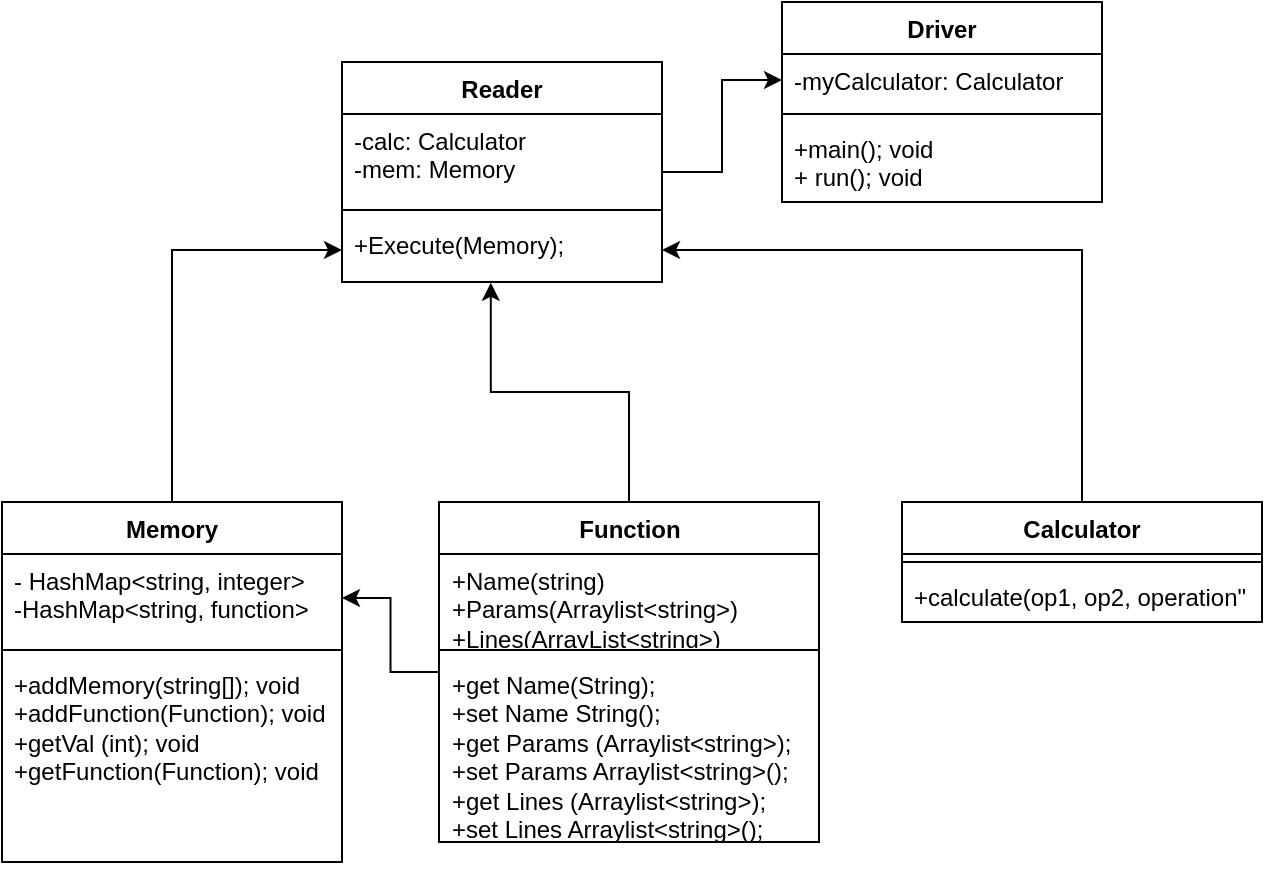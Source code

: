 <mxfile version="21.1.1" type="device" pages="2">
  <diagram name="Página-1" id="CjRDHhfnRqTnjLJ7F_zT">
    <mxGraphModel dx="1009" dy="573" grid="1" gridSize="10" guides="1" tooltips="1" connect="1" arrows="1" fold="1" page="1" pageScale="1" pageWidth="827" pageHeight="1169" math="0" shadow="0">
      <root>
        <mxCell id="0" />
        <mxCell id="1" parent="0" />
        <mxCell id="ZktP0E9Bk82G-BlUFBAO-1" value="Driver" style="swimlane;fontStyle=1;align=center;verticalAlign=top;childLayout=stackLayout;horizontal=1;startSize=26;horizontalStack=0;resizeParent=1;resizeParentMax=0;resizeLast=0;collapsible=1;marginBottom=0;whiteSpace=wrap;html=1;" parent="1" vertex="1">
          <mxGeometry x="490" y="20" width="160" height="100" as="geometry" />
        </mxCell>
        <mxCell id="ZktP0E9Bk82G-BlUFBAO-2" value="-myCalculator: Calculator" style="text;strokeColor=none;fillColor=none;align=left;verticalAlign=top;spacingLeft=4;spacingRight=4;overflow=hidden;rotatable=0;points=[[0,0.5],[1,0.5]];portConstraint=eastwest;whiteSpace=wrap;html=1;" parent="ZktP0E9Bk82G-BlUFBAO-1" vertex="1">
          <mxGeometry y="26" width="160" height="26" as="geometry" />
        </mxCell>
        <mxCell id="ZktP0E9Bk82G-BlUFBAO-3" value="" style="line;strokeWidth=1;fillColor=none;align=left;verticalAlign=middle;spacingTop=-1;spacingLeft=3;spacingRight=3;rotatable=0;labelPosition=right;points=[];portConstraint=eastwest;strokeColor=inherit;" parent="ZktP0E9Bk82G-BlUFBAO-1" vertex="1">
          <mxGeometry y="52" width="160" height="8" as="geometry" />
        </mxCell>
        <mxCell id="ZktP0E9Bk82G-BlUFBAO-4" value="+main(); void&lt;br&gt;+ run(); void" style="text;strokeColor=none;fillColor=none;align=left;verticalAlign=top;spacingLeft=4;spacingRight=4;overflow=hidden;rotatable=0;points=[[0,0.5],[1,0.5]];portConstraint=eastwest;whiteSpace=wrap;html=1;" parent="ZktP0E9Bk82G-BlUFBAO-1" vertex="1">
          <mxGeometry y="60" width="160" height="40" as="geometry" />
        </mxCell>
        <mxCell id="ZktP0E9Bk82G-BlUFBAO-44" style="edgeStyle=orthogonalEdgeStyle;rounded=0;orthogonalLoop=1;jettySize=auto;html=1;entryX=1;entryY=0.5;entryDx=0;entryDy=0;" parent="1" source="ZktP0E9Bk82G-BlUFBAO-5" target="ZktP0E9Bk82G-BlUFBAO-16" edge="1">
          <mxGeometry relative="1" as="geometry" />
        </mxCell>
        <mxCell id="ZktP0E9Bk82G-BlUFBAO-5" value="Calculator" style="swimlane;fontStyle=1;align=center;verticalAlign=top;childLayout=stackLayout;horizontal=1;startSize=26;horizontalStack=0;resizeParent=1;resizeParentMax=0;resizeLast=0;collapsible=1;marginBottom=0;whiteSpace=wrap;html=1;" parent="1" vertex="1">
          <mxGeometry x="550" y="270" width="180" height="60" as="geometry" />
        </mxCell>
        <mxCell id="ZktP0E9Bk82G-BlUFBAO-7" value="" style="line;strokeWidth=1;fillColor=none;align=left;verticalAlign=middle;spacingTop=-1;spacingLeft=3;spacingRight=3;rotatable=0;labelPosition=right;points=[];portConstraint=eastwest;strokeColor=inherit;" parent="ZktP0E9Bk82G-BlUFBAO-5" vertex="1">
          <mxGeometry y="26" width="180" height="8" as="geometry" />
        </mxCell>
        <mxCell id="ZktP0E9Bk82G-BlUFBAO-8" value="+calculate(op1, op2, operation&quot;" style="text;strokeColor=none;fillColor=none;align=left;verticalAlign=top;spacingLeft=4;spacingRight=4;overflow=hidden;rotatable=0;points=[[0,0.5],[1,0.5]];portConstraint=eastwest;whiteSpace=wrap;html=1;" parent="ZktP0E9Bk82G-BlUFBAO-5" vertex="1">
          <mxGeometry y="34" width="180" height="26" as="geometry" />
        </mxCell>
        <mxCell id="ZktP0E9Bk82G-BlUFBAO-42" style="edgeStyle=orthogonalEdgeStyle;rounded=0;orthogonalLoop=1;jettySize=auto;html=1;entryX=0;entryY=0.5;entryDx=0;entryDy=0;" parent="1" source="ZktP0E9Bk82G-BlUFBAO-9" target="ZktP0E9Bk82G-BlUFBAO-16" edge="1">
          <mxGeometry relative="1" as="geometry" />
        </mxCell>
        <mxCell id="ZktP0E9Bk82G-BlUFBAO-9" value="Memory" style="swimlane;fontStyle=1;align=center;verticalAlign=top;childLayout=stackLayout;horizontal=1;startSize=26;horizontalStack=0;resizeParent=1;resizeParentMax=0;resizeLast=0;collapsible=1;marginBottom=0;whiteSpace=wrap;html=1;" parent="1" vertex="1">
          <mxGeometry x="100" y="270" width="170" height="180" as="geometry" />
        </mxCell>
        <mxCell id="ZktP0E9Bk82G-BlUFBAO-10" value="-&amp;nbsp;HashMap&amp;lt;string, integer&amp;gt;&lt;br&gt;-HashMap&amp;lt;string, function&amp;gt;" style="text;strokeColor=none;fillColor=none;align=left;verticalAlign=top;spacingLeft=4;spacingRight=4;overflow=hidden;rotatable=0;points=[[0,0.5],[1,0.5]];portConstraint=eastwest;whiteSpace=wrap;html=1;" parent="ZktP0E9Bk82G-BlUFBAO-9" vertex="1">
          <mxGeometry y="26" width="170" height="44" as="geometry" />
        </mxCell>
        <mxCell id="ZktP0E9Bk82G-BlUFBAO-11" value="" style="line;strokeWidth=1;fillColor=none;align=left;verticalAlign=middle;spacingTop=-1;spacingLeft=3;spacingRight=3;rotatable=0;labelPosition=right;points=[];portConstraint=eastwest;strokeColor=inherit;" parent="ZktP0E9Bk82G-BlUFBAO-9" vertex="1">
          <mxGeometry y="70" width="170" height="8" as="geometry" />
        </mxCell>
        <mxCell id="ZktP0E9Bk82G-BlUFBAO-12" value="+addMemory(string[]); void&lt;br&gt;+addFunction(Function); void&lt;br&gt;+getVal (int); void&lt;br&gt;+getFunction(Function); void" style="text;strokeColor=none;fillColor=none;align=left;verticalAlign=top;spacingLeft=4;spacingRight=4;overflow=hidden;rotatable=0;points=[[0,0.5],[1,0.5]];portConstraint=eastwest;whiteSpace=wrap;html=1;" parent="ZktP0E9Bk82G-BlUFBAO-9" vertex="1">
          <mxGeometry y="78" width="170" height="102" as="geometry" />
        </mxCell>
        <mxCell id="ZktP0E9Bk82G-BlUFBAO-41" style="edgeStyle=orthogonalEdgeStyle;rounded=0;orthogonalLoop=1;jettySize=auto;html=1;entryX=0;entryY=0.5;entryDx=0;entryDy=0;" parent="1" source="ZktP0E9Bk82G-BlUFBAO-13" target="ZktP0E9Bk82G-BlUFBAO-2" edge="1">
          <mxGeometry relative="1" as="geometry" />
        </mxCell>
        <mxCell id="ZktP0E9Bk82G-BlUFBAO-13" value="Reader" style="swimlane;fontStyle=1;align=center;verticalAlign=top;childLayout=stackLayout;horizontal=1;startSize=26;horizontalStack=0;resizeParent=1;resizeParentMax=0;resizeLast=0;collapsible=1;marginBottom=0;whiteSpace=wrap;html=1;" parent="1" vertex="1">
          <mxGeometry x="270" y="50" width="160" height="110" as="geometry" />
        </mxCell>
        <mxCell id="ZktP0E9Bk82G-BlUFBAO-14" value="-calc: Calculator&lt;br&gt;-mem: Memory" style="text;strokeColor=none;fillColor=none;align=left;verticalAlign=top;spacingLeft=4;spacingRight=4;overflow=hidden;rotatable=0;points=[[0,0.5],[1,0.5]];portConstraint=eastwest;whiteSpace=wrap;html=1;" parent="ZktP0E9Bk82G-BlUFBAO-13" vertex="1">
          <mxGeometry y="26" width="160" height="44" as="geometry" />
        </mxCell>
        <mxCell id="ZktP0E9Bk82G-BlUFBAO-15" value="" style="line;strokeWidth=1;fillColor=none;align=left;verticalAlign=middle;spacingTop=-1;spacingLeft=3;spacingRight=3;rotatable=0;labelPosition=right;points=[];portConstraint=eastwest;strokeColor=inherit;" parent="ZktP0E9Bk82G-BlUFBAO-13" vertex="1">
          <mxGeometry y="70" width="160" height="8" as="geometry" />
        </mxCell>
        <mxCell id="ZktP0E9Bk82G-BlUFBAO-16" value="+Execute(Memory);&amp;nbsp;" style="text;strokeColor=none;fillColor=none;align=left;verticalAlign=top;spacingLeft=4;spacingRight=4;overflow=hidden;rotatable=0;points=[[0,0.5],[1,0.5]];portConstraint=eastwest;whiteSpace=wrap;html=1;" parent="ZktP0E9Bk82G-BlUFBAO-13" vertex="1">
          <mxGeometry y="78" width="160" height="32" as="geometry" />
        </mxCell>
        <mxCell id="ZktP0E9Bk82G-BlUFBAO-38" style="edgeStyle=orthogonalEdgeStyle;rounded=0;orthogonalLoop=1;jettySize=auto;html=1;entryX=1;entryY=0.5;entryDx=0;entryDy=0;" parent="1" source="ZktP0E9Bk82G-BlUFBAO-32" target="ZktP0E9Bk82G-BlUFBAO-10" edge="1">
          <mxGeometry relative="1" as="geometry" />
        </mxCell>
        <mxCell id="ZktP0E9Bk82G-BlUFBAO-43" style="edgeStyle=orthogonalEdgeStyle;rounded=0;orthogonalLoop=1;jettySize=auto;html=1;entryX=0.465;entryY=1.012;entryDx=0;entryDy=0;entryPerimeter=0;" parent="1" source="ZktP0E9Bk82G-BlUFBAO-32" target="ZktP0E9Bk82G-BlUFBAO-16" edge="1">
          <mxGeometry relative="1" as="geometry" />
        </mxCell>
        <mxCell id="ZktP0E9Bk82G-BlUFBAO-32" value="Function" style="swimlane;fontStyle=1;align=center;verticalAlign=top;childLayout=stackLayout;horizontal=1;startSize=26;horizontalStack=0;resizeParent=1;resizeParentMax=0;resizeLast=0;collapsible=1;marginBottom=0;whiteSpace=wrap;html=1;" parent="1" vertex="1">
          <mxGeometry x="318.5" y="270" width="190" height="170" as="geometry" />
        </mxCell>
        <mxCell id="ZktP0E9Bk82G-BlUFBAO-33" value="+Name(string)&lt;br style=&quot;border-color: var(--border-color);&quot;&gt;+Params(Arraylist&amp;lt;string&amp;gt;)&lt;br style=&quot;border-color: var(--border-color);&quot;&gt;+Lines(ArrayList&amp;lt;string&amp;gt;)" style="text;strokeColor=none;fillColor=none;align=left;verticalAlign=top;spacingLeft=4;spacingRight=4;overflow=hidden;rotatable=0;points=[[0,0.5],[1,0.5]];portConstraint=eastwest;whiteSpace=wrap;html=1;" parent="ZktP0E9Bk82G-BlUFBAO-32" vertex="1">
          <mxGeometry y="26" width="190" height="44" as="geometry" />
        </mxCell>
        <mxCell id="ZktP0E9Bk82G-BlUFBAO-34" value="" style="line;strokeWidth=1;fillColor=none;align=left;verticalAlign=middle;spacingTop=-1;spacingLeft=3;spacingRight=3;rotatable=0;labelPosition=right;points=[];portConstraint=eastwest;strokeColor=inherit;" parent="ZktP0E9Bk82G-BlUFBAO-32" vertex="1">
          <mxGeometry y="70" width="190" height="8" as="geometry" />
        </mxCell>
        <mxCell id="ZktP0E9Bk82G-BlUFBAO-35" value="+get Name(String);&lt;br&gt;+set Name String();&lt;br&gt;+get Params (Arraylist&amp;lt;string&amp;gt;);&lt;br style=&quot;border-color: var(--border-color);&quot;&gt;+set Params Arraylist&amp;lt;string&amp;gt;();&lt;br&gt;+get Lines (Arraylist&amp;lt;string&amp;gt;);&lt;br style=&quot;border-color: var(--border-color);&quot;&gt;+set Lines Arraylist&amp;lt;string&amp;gt;();" style="text;strokeColor=none;fillColor=none;align=left;verticalAlign=top;spacingLeft=4;spacingRight=4;overflow=hidden;rotatable=0;points=[[0,0.5],[1,0.5]];portConstraint=eastwest;whiteSpace=wrap;html=1;" parent="ZktP0E9Bk82G-BlUFBAO-32" vertex="1">
          <mxGeometry y="78" width="190" height="92" as="geometry" />
        </mxCell>
      </root>
    </mxGraphModel>
  </diagram>
  <diagram id="2kH3tDikUYjWzXgzCpMT" name="Página-2">
    <mxGraphModel dx="1009" dy="573" grid="1" gridSize="10" guides="1" tooltips="1" connect="1" arrows="1" fold="1" page="1" pageScale="1" pageWidth="827" pageHeight="1169" math="0" shadow="0">
      <root>
        <mxCell id="0" />
        <mxCell id="1" parent="0" />
        <mxCell id="hSwd68HCzHuotfjHlL0x-1" value="main" style="swimlane;fontStyle=1;align=center;verticalAlign=top;childLayout=stackLayout;horizontal=1;startSize=26;horizontalStack=0;resizeParent=1;resizeParentMax=0;resizeLast=0;collapsible=1;marginBottom=0;whiteSpace=wrap;html=1;" parent="1" vertex="1">
          <mxGeometry x="90" y="90" width="160" height="138" as="geometry" />
        </mxCell>
        <mxCell id="hSwd68HCzHuotfjHlL0x-2" value="+ Dictionary();&lt;br&gt;+Translate();" style="text;strokeColor=none;fillColor=none;align=left;verticalAlign=top;spacingLeft=4;spacingRight=4;overflow=hidden;rotatable=0;points=[[0,0.5],[1,0.5]];portConstraint=eastwest;whiteSpace=wrap;html=1;" parent="hSwd68HCzHuotfjHlL0x-1" vertex="1">
          <mxGeometry y="26" width="160" height="54" as="geometry" />
        </mxCell>
        <mxCell id="hSwd68HCzHuotfjHlL0x-3" value="" style="line;strokeWidth=1;fillColor=none;align=left;verticalAlign=middle;spacingTop=-1;spacingLeft=3;spacingRight=3;rotatable=0;labelPosition=right;points=[];portConstraint=eastwest;strokeColor=inherit;" parent="hSwd68HCzHuotfjHlL0x-1" vertex="1">
          <mxGeometry y="80" width="160" height="8" as="geometry" />
        </mxCell>
        <mxCell id="hSwd68HCzHuotfjHlL0x-4" value="+main(); void&lt;br style=&quot;border-color: var(--border-color);&quot;&gt;+ run(); void" style="text;strokeColor=none;fillColor=none;align=left;verticalAlign=top;spacingLeft=4;spacingRight=4;overflow=hidden;rotatable=0;points=[[0,0.5],[1,0.5]];portConstraint=eastwest;whiteSpace=wrap;html=1;" parent="hSwd68HCzHuotfjHlL0x-1" vertex="1">
          <mxGeometry y="88" width="160" height="50" as="geometry" />
        </mxCell>
        <mxCell id="dXIckueSEpU1OjCYQg8u-13" style="edgeStyle=orthogonalEdgeStyle;rounded=0;orthogonalLoop=1;jettySize=auto;html=1;entryX=1.015;entryY=1.046;entryDx=0;entryDy=0;entryPerimeter=0;" edge="1" parent="1" source="dXIckueSEpU1OjCYQg8u-1" target="hSwd68HCzHuotfjHlL0x-2">
          <mxGeometry relative="1" as="geometry" />
        </mxCell>
        <mxCell id="dXIckueSEpU1OjCYQg8u-1" value="Dictionary" style="swimlane;fontStyle=1;align=center;verticalAlign=top;childLayout=stackLayout;horizontal=1;startSize=26;horizontalStack=0;resizeParent=1;resizeParentMax=0;resizeLast=0;collapsible=1;marginBottom=0;whiteSpace=wrap;html=1;" vertex="1" parent="1">
          <mxGeometry x="380" y="70" width="160" height="130" as="geometry" />
        </mxCell>
        <mxCell id="dXIckueSEpU1OjCYQg8u-2" value="+Translate();&lt;br&gt;" style="text;strokeColor=none;fillColor=none;align=left;verticalAlign=top;spacingLeft=4;spacingRight=4;overflow=hidden;rotatable=0;points=[[0,0.5],[1,0.5]];portConstraint=eastwest;whiteSpace=wrap;html=1;" vertex="1" parent="dXIckueSEpU1OjCYQg8u-1">
          <mxGeometry y="26" width="160" height="26" as="geometry" />
        </mxCell>
        <mxCell id="dXIckueSEpU1OjCYQg8u-3" value="" style="line;strokeWidth=1;fillColor=none;align=left;verticalAlign=middle;spacingTop=-1;spacingLeft=3;spacingRight=3;rotatable=0;labelPosition=right;points=[];portConstraint=eastwest;strokeColor=inherit;" vertex="1" parent="dXIckueSEpU1OjCYQg8u-1">
          <mxGeometry y="52" width="160" height="8" as="geometry" />
        </mxCell>
        <mxCell id="dXIckueSEpU1OjCYQg8u-4" value="+translate(); String&lt;br&gt;+detectlanguage(); String&lt;br&gt;+Dictionry(); String" style="text;strokeColor=none;fillColor=none;align=left;verticalAlign=top;spacingLeft=4;spacingRight=4;overflow=hidden;rotatable=0;points=[[0,0.5],[1,0.5]];portConstraint=eastwest;whiteSpace=wrap;html=1;" vertex="1" parent="dXIckueSEpU1OjCYQg8u-1">
          <mxGeometry y="60" width="160" height="70" as="geometry" />
        </mxCell>
        <mxCell id="dXIckueSEpU1OjCYQg8u-5" value="Translation" style="swimlane;fontStyle=1;align=center;verticalAlign=top;childLayout=stackLayout;horizontal=1;startSize=26;horizontalStack=0;resizeParent=1;resizeParentMax=0;resizeLast=0;collapsible=1;marginBottom=0;whiteSpace=wrap;html=1;" vertex="1" parent="1">
          <mxGeometry x="390" y="270" width="160" height="150" as="geometry" />
        </mxCell>
        <mxCell id="dXIckueSEpU1OjCYQg8u-6" value="String english;&amp;nbsp;&lt;br&gt;String spanish&lt;br&gt;String french" style="text;strokeColor=none;fillColor=none;align=left;verticalAlign=top;spacingLeft=4;spacingRight=4;overflow=hidden;rotatable=0;points=[[0,0.5],[1,0.5]];portConstraint=eastwest;whiteSpace=wrap;html=1;" vertex="1" parent="dXIckueSEpU1OjCYQg8u-5">
          <mxGeometry y="26" width="160" height="64" as="geometry" />
        </mxCell>
        <mxCell id="dXIckueSEpU1OjCYQg8u-7" value="" style="line;strokeWidth=1;fillColor=none;align=left;verticalAlign=middle;spacingTop=-1;spacingLeft=3;spacingRight=3;rotatable=0;labelPosition=right;points=[];portConstraint=eastwest;strokeColor=inherit;" vertex="1" parent="dXIckueSEpU1OjCYQg8u-5">
          <mxGeometry y="90" width="160" height="8" as="geometry" />
        </mxCell>
        <mxCell id="dXIckueSEpU1OjCYQg8u-8" value="+gets(); void&lt;br&gt;+sets(); void" style="text;strokeColor=none;fillColor=none;align=left;verticalAlign=top;spacingLeft=4;spacingRight=4;overflow=hidden;rotatable=0;points=[[0,0.5],[1,0.5]];portConstraint=eastwest;whiteSpace=wrap;html=1;" vertex="1" parent="dXIckueSEpU1OjCYQg8u-5">
          <mxGeometry y="98" width="160" height="52" as="geometry" />
        </mxCell>
        <mxCell id="dXIckueSEpU1OjCYQg8u-16" style="edgeStyle=orthogonalEdgeStyle;rounded=0;orthogonalLoop=1;jettySize=auto;html=1;" edge="1" parent="1" source="dXIckueSEpU1OjCYQg8u-9" target="dXIckueSEpU1OjCYQg8u-4">
          <mxGeometry relative="1" as="geometry">
            <mxPoint x="460" y="220" as="targetPoint" />
            <Array as="points">
              <mxPoint x="180" y="250" />
              <mxPoint x="455" y="250" />
            </Array>
          </mxGeometry>
        </mxCell>
        <mxCell id="dXIckueSEpU1OjCYQg8u-9" value="BinarySearchTree" style="swimlane;fontStyle=1;align=center;verticalAlign=top;childLayout=stackLayout;horizontal=1;startSize=26;horizontalStack=0;resizeParent=1;resizeParentMax=0;resizeLast=0;collapsible=1;marginBottom=0;whiteSpace=wrap;html=1;" vertex="1" parent="1">
          <mxGeometry x="100" y="277" width="160" height="104" as="geometry" />
        </mxCell>
        <mxCell id="dXIckueSEpU1OjCYQg8u-10" value="+ Translation(Translation)&lt;br&gt;+Node()" style="text;strokeColor=none;fillColor=none;align=left;verticalAlign=top;spacingLeft=4;spacingRight=4;overflow=hidden;rotatable=0;points=[[0,0.5],[1,0.5]];portConstraint=eastwest;whiteSpace=wrap;html=1;" vertex="1" parent="dXIckueSEpU1OjCYQg8u-9">
          <mxGeometry y="26" width="160" height="44" as="geometry" />
        </mxCell>
        <mxCell id="dXIckueSEpU1OjCYQg8u-11" value="" style="line;strokeWidth=1;fillColor=none;align=left;verticalAlign=middle;spacingTop=-1;spacingLeft=3;spacingRight=3;rotatable=0;labelPosition=right;points=[];portConstraint=eastwest;strokeColor=inherit;" vertex="1" parent="dXIckueSEpU1OjCYQg8u-9">
          <mxGeometry y="70" width="160" height="8" as="geometry" />
        </mxCell>
        <mxCell id="dXIckueSEpU1OjCYQg8u-12" value="+ method(type): type" style="text;strokeColor=none;fillColor=none;align=left;verticalAlign=top;spacingLeft=4;spacingRight=4;overflow=hidden;rotatable=0;points=[[0,0.5],[1,0.5]];portConstraint=eastwest;whiteSpace=wrap;html=1;" vertex="1" parent="dXIckueSEpU1OjCYQg8u-9">
          <mxGeometry y="78" width="160" height="26" as="geometry" />
        </mxCell>
        <mxCell id="dXIckueSEpU1OjCYQg8u-15" style="edgeStyle=orthogonalEdgeStyle;rounded=0;orthogonalLoop=1;jettySize=auto;html=1;entryX=1;entryY=0.5;entryDx=0;entryDy=0;" edge="1" parent="1" source="dXIckueSEpU1OjCYQg8u-6" target="dXIckueSEpU1OjCYQg8u-10">
          <mxGeometry relative="1" as="geometry">
            <Array as="points">
              <mxPoint x="350" y="325" />
              <mxPoint x="350" y="325" />
            </Array>
          </mxGeometry>
        </mxCell>
      </root>
    </mxGraphModel>
  </diagram>
</mxfile>
